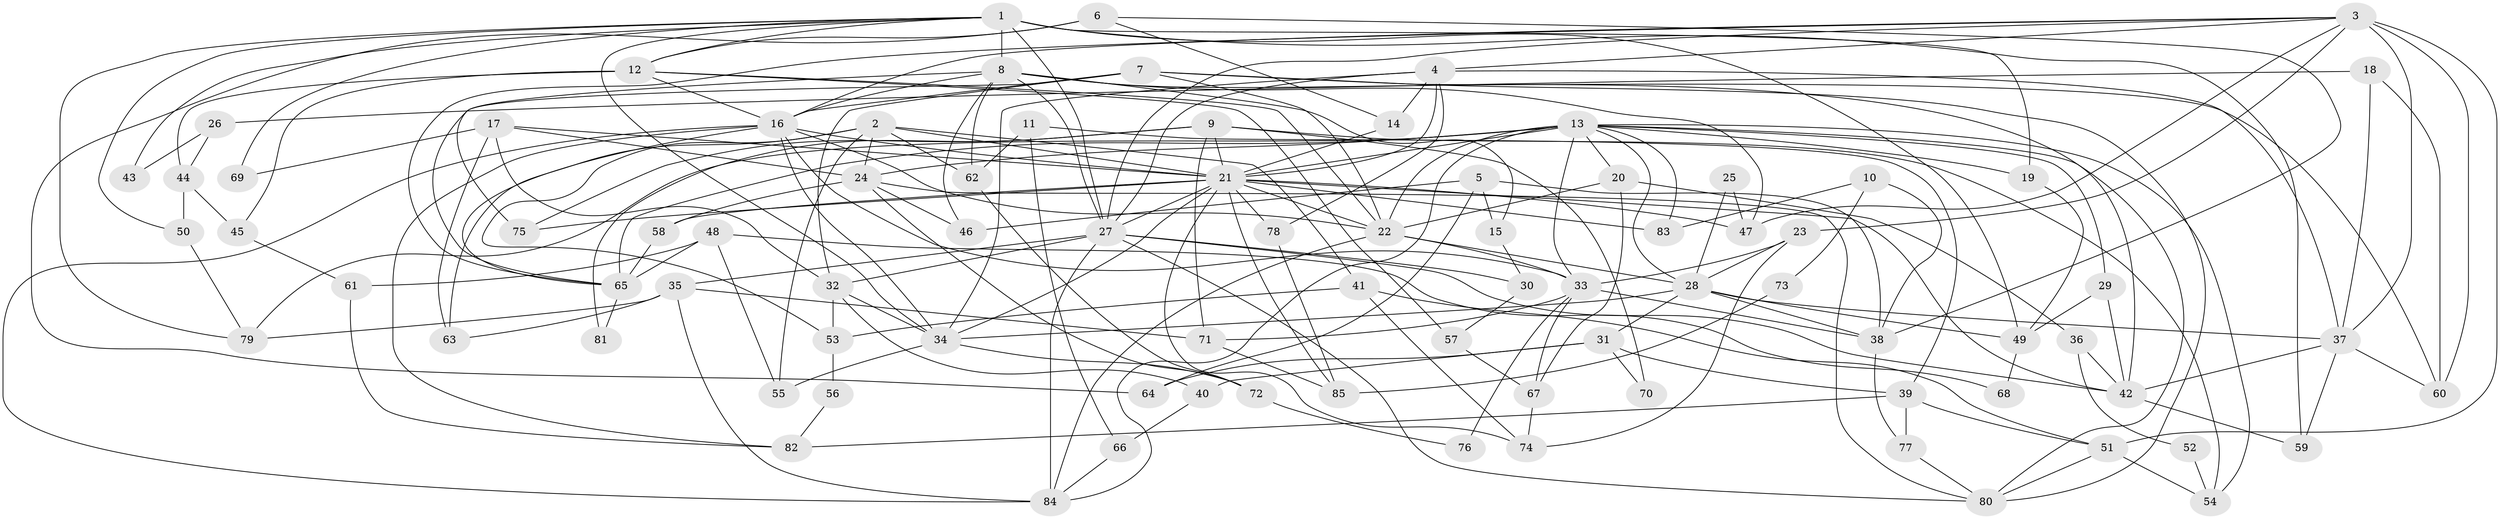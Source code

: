 // original degree distribution, {4: 0.2785714285714286, 3: 0.34285714285714286, 6: 0.07857142857142857, 7: 0.05, 5: 0.14285714285714285, 2: 0.09285714285714286, 9: 0.007142857142857143, 10: 0.007142857142857143}
// Generated by graph-tools (version 1.1) at 2025/51/03/04/25 22:51:04]
// undirected, 85 vertices, 203 edges
graph export_dot {
  node [color=gray90,style=filled];
  1;
  2;
  3;
  4;
  5;
  6;
  7;
  8;
  9;
  10;
  11;
  12;
  13;
  14;
  15;
  16;
  17;
  18;
  19;
  20;
  21;
  22;
  23;
  24;
  25;
  26;
  27;
  28;
  29;
  30;
  31;
  32;
  33;
  34;
  35;
  36;
  37;
  38;
  39;
  40;
  41;
  42;
  43;
  44;
  45;
  46;
  47;
  48;
  49;
  50;
  51;
  52;
  53;
  54;
  55;
  56;
  57;
  58;
  59;
  60;
  61;
  62;
  63;
  64;
  65;
  66;
  67;
  68;
  69;
  70;
  71;
  72;
  73;
  74;
  75;
  76;
  77;
  78;
  79;
  80;
  81;
  82;
  83;
  84;
  85;
  1 -- 8 [weight=1.0];
  1 -- 12 [weight=1.0];
  1 -- 19 [weight=1.0];
  1 -- 27 [weight=3.0];
  1 -- 34 [weight=1.0];
  1 -- 43 [weight=1.0];
  1 -- 49 [weight=1.0];
  1 -- 50 [weight=1.0];
  1 -- 59 [weight=1.0];
  1 -- 69 [weight=1.0];
  1 -- 79 [weight=1.0];
  2 -- 21 [weight=2.0];
  2 -- 24 [weight=1.0];
  2 -- 41 [weight=1.0];
  2 -- 53 [weight=1.0];
  2 -- 55 [weight=1.0];
  2 -- 62 [weight=1.0];
  2 -- 63 [weight=1.0];
  3 -- 4 [weight=1.0];
  3 -- 16 [weight=1.0];
  3 -- 23 [weight=1.0];
  3 -- 27 [weight=1.0];
  3 -- 37 [weight=3.0];
  3 -- 47 [weight=1.0];
  3 -- 51 [weight=1.0];
  3 -- 60 [weight=2.0];
  3 -- 65 [weight=1.0];
  4 -- 14 [weight=1.0];
  4 -- 21 [weight=1.0];
  4 -- 27 [weight=1.0];
  4 -- 34 [weight=1.0];
  4 -- 37 [weight=1.0];
  4 -- 78 [weight=1.0];
  5 -- 15 [weight=1.0];
  5 -- 38 [weight=1.0];
  5 -- 46 [weight=1.0];
  5 -- 64 [weight=1.0];
  6 -- 12 [weight=1.0];
  6 -- 14 [weight=1.0];
  6 -- 38 [weight=1.0];
  6 -- 64 [weight=1.0];
  7 -- 16 [weight=2.0];
  7 -- 22 [weight=1.0];
  7 -- 32 [weight=1.0];
  7 -- 60 [weight=1.0];
  7 -- 65 [weight=1.0];
  7 -- 80 [weight=1.0];
  8 -- 15 [weight=1.0];
  8 -- 16 [weight=1.0];
  8 -- 27 [weight=1.0];
  8 -- 42 [weight=1.0];
  8 -- 46 [weight=1.0];
  8 -- 47 [weight=2.0];
  8 -- 62 [weight=2.0];
  8 -- 75 [weight=1.0];
  9 -- 21 [weight=1.0];
  9 -- 54 [weight=1.0];
  9 -- 70 [weight=1.0];
  9 -- 71 [weight=1.0];
  9 -- 75 [weight=1.0];
  9 -- 81 [weight=1.0];
  10 -- 38 [weight=1.0];
  10 -- 73 [weight=1.0];
  10 -- 83 [weight=1.0];
  11 -- 39 [weight=1.0];
  11 -- 62 [weight=1.0];
  11 -- 66 [weight=1.0];
  12 -- 16 [weight=1.0];
  12 -- 22 [weight=1.0];
  12 -- 44 [weight=1.0];
  12 -- 45 [weight=1.0];
  12 -- 57 [weight=1.0];
  13 -- 19 [weight=2.0];
  13 -- 20 [weight=1.0];
  13 -- 21 [weight=2.0];
  13 -- 22 [weight=1.0];
  13 -- 24 [weight=2.0];
  13 -- 28 [weight=1.0];
  13 -- 29 [weight=1.0];
  13 -- 33 [weight=1.0];
  13 -- 54 [weight=1.0];
  13 -- 65 [weight=1.0];
  13 -- 79 [weight=1.0];
  13 -- 80 [weight=1.0];
  13 -- 83 [weight=1.0];
  13 -- 84 [weight=1.0];
  14 -- 21 [weight=1.0];
  15 -- 30 [weight=1.0];
  16 -- 21 [weight=1.0];
  16 -- 22 [weight=2.0];
  16 -- 33 [weight=1.0];
  16 -- 34 [weight=1.0];
  16 -- 65 [weight=1.0];
  16 -- 82 [weight=1.0];
  16 -- 84 [weight=1.0];
  17 -- 21 [weight=1.0];
  17 -- 24 [weight=1.0];
  17 -- 32 [weight=1.0];
  17 -- 63 [weight=1.0];
  17 -- 69 [weight=1.0];
  18 -- 26 [weight=1.0];
  18 -- 37 [weight=1.0];
  18 -- 60 [weight=1.0];
  19 -- 49 [weight=1.0];
  20 -- 22 [weight=1.0];
  20 -- 36 [weight=1.0];
  20 -- 67 [weight=1.0];
  21 -- 22 [weight=1.0];
  21 -- 27 [weight=1.0];
  21 -- 34 [weight=1.0];
  21 -- 42 [weight=1.0];
  21 -- 47 [weight=1.0];
  21 -- 58 [weight=1.0];
  21 -- 74 [weight=1.0];
  21 -- 75 [weight=1.0];
  21 -- 78 [weight=1.0];
  21 -- 83 [weight=1.0];
  21 -- 85 [weight=1.0];
  22 -- 28 [weight=1.0];
  22 -- 33 [weight=2.0];
  22 -- 84 [weight=1.0];
  23 -- 28 [weight=1.0];
  23 -- 33 [weight=1.0];
  23 -- 74 [weight=1.0];
  24 -- 46 [weight=1.0];
  24 -- 58 [weight=2.0];
  24 -- 72 [weight=1.0];
  24 -- 80 [weight=1.0];
  25 -- 28 [weight=1.0];
  25 -- 47 [weight=1.0];
  26 -- 43 [weight=1.0];
  26 -- 44 [weight=1.0];
  27 -- 30 [weight=1.0];
  27 -- 32 [weight=1.0];
  27 -- 35 [weight=1.0];
  27 -- 42 [weight=1.0];
  27 -- 80 [weight=1.0];
  27 -- 84 [weight=2.0];
  28 -- 31 [weight=1.0];
  28 -- 34 [weight=1.0];
  28 -- 37 [weight=1.0];
  28 -- 38 [weight=1.0];
  28 -- 49 [weight=1.0];
  29 -- 42 [weight=1.0];
  29 -- 49 [weight=1.0];
  30 -- 57 [weight=1.0];
  31 -- 39 [weight=1.0];
  31 -- 40 [weight=1.0];
  31 -- 64 [weight=1.0];
  31 -- 70 [weight=1.0];
  32 -- 34 [weight=1.0];
  32 -- 40 [weight=1.0];
  32 -- 53 [weight=1.0];
  33 -- 38 [weight=1.0];
  33 -- 67 [weight=1.0];
  33 -- 71 [weight=1.0];
  33 -- 76 [weight=1.0];
  34 -- 55 [weight=1.0];
  34 -- 72 [weight=1.0];
  35 -- 63 [weight=1.0];
  35 -- 71 [weight=1.0];
  35 -- 79 [weight=1.0];
  35 -- 84 [weight=1.0];
  36 -- 42 [weight=1.0];
  36 -- 52 [weight=1.0];
  37 -- 42 [weight=2.0];
  37 -- 59 [weight=1.0];
  37 -- 60 [weight=1.0];
  38 -- 77 [weight=1.0];
  39 -- 51 [weight=1.0];
  39 -- 77 [weight=1.0];
  39 -- 82 [weight=1.0];
  40 -- 66 [weight=1.0];
  41 -- 51 [weight=1.0];
  41 -- 53 [weight=1.0];
  41 -- 74 [weight=1.0];
  42 -- 59 [weight=1.0];
  44 -- 45 [weight=1.0];
  44 -- 50 [weight=1.0];
  45 -- 61 [weight=1.0];
  48 -- 55 [weight=1.0];
  48 -- 61 [weight=1.0];
  48 -- 65 [weight=1.0];
  48 -- 68 [weight=1.0];
  49 -- 68 [weight=1.0];
  50 -- 79 [weight=1.0];
  51 -- 54 [weight=1.0];
  51 -- 80 [weight=1.0];
  52 -- 54 [weight=1.0];
  53 -- 56 [weight=1.0];
  56 -- 82 [weight=1.0];
  57 -- 67 [weight=1.0];
  58 -- 65 [weight=1.0];
  61 -- 82 [weight=1.0];
  62 -- 72 [weight=1.0];
  65 -- 81 [weight=1.0];
  66 -- 84 [weight=1.0];
  67 -- 74 [weight=1.0];
  71 -- 85 [weight=1.0];
  72 -- 76 [weight=1.0];
  73 -- 85 [weight=1.0];
  77 -- 80 [weight=1.0];
  78 -- 85 [weight=1.0];
}
